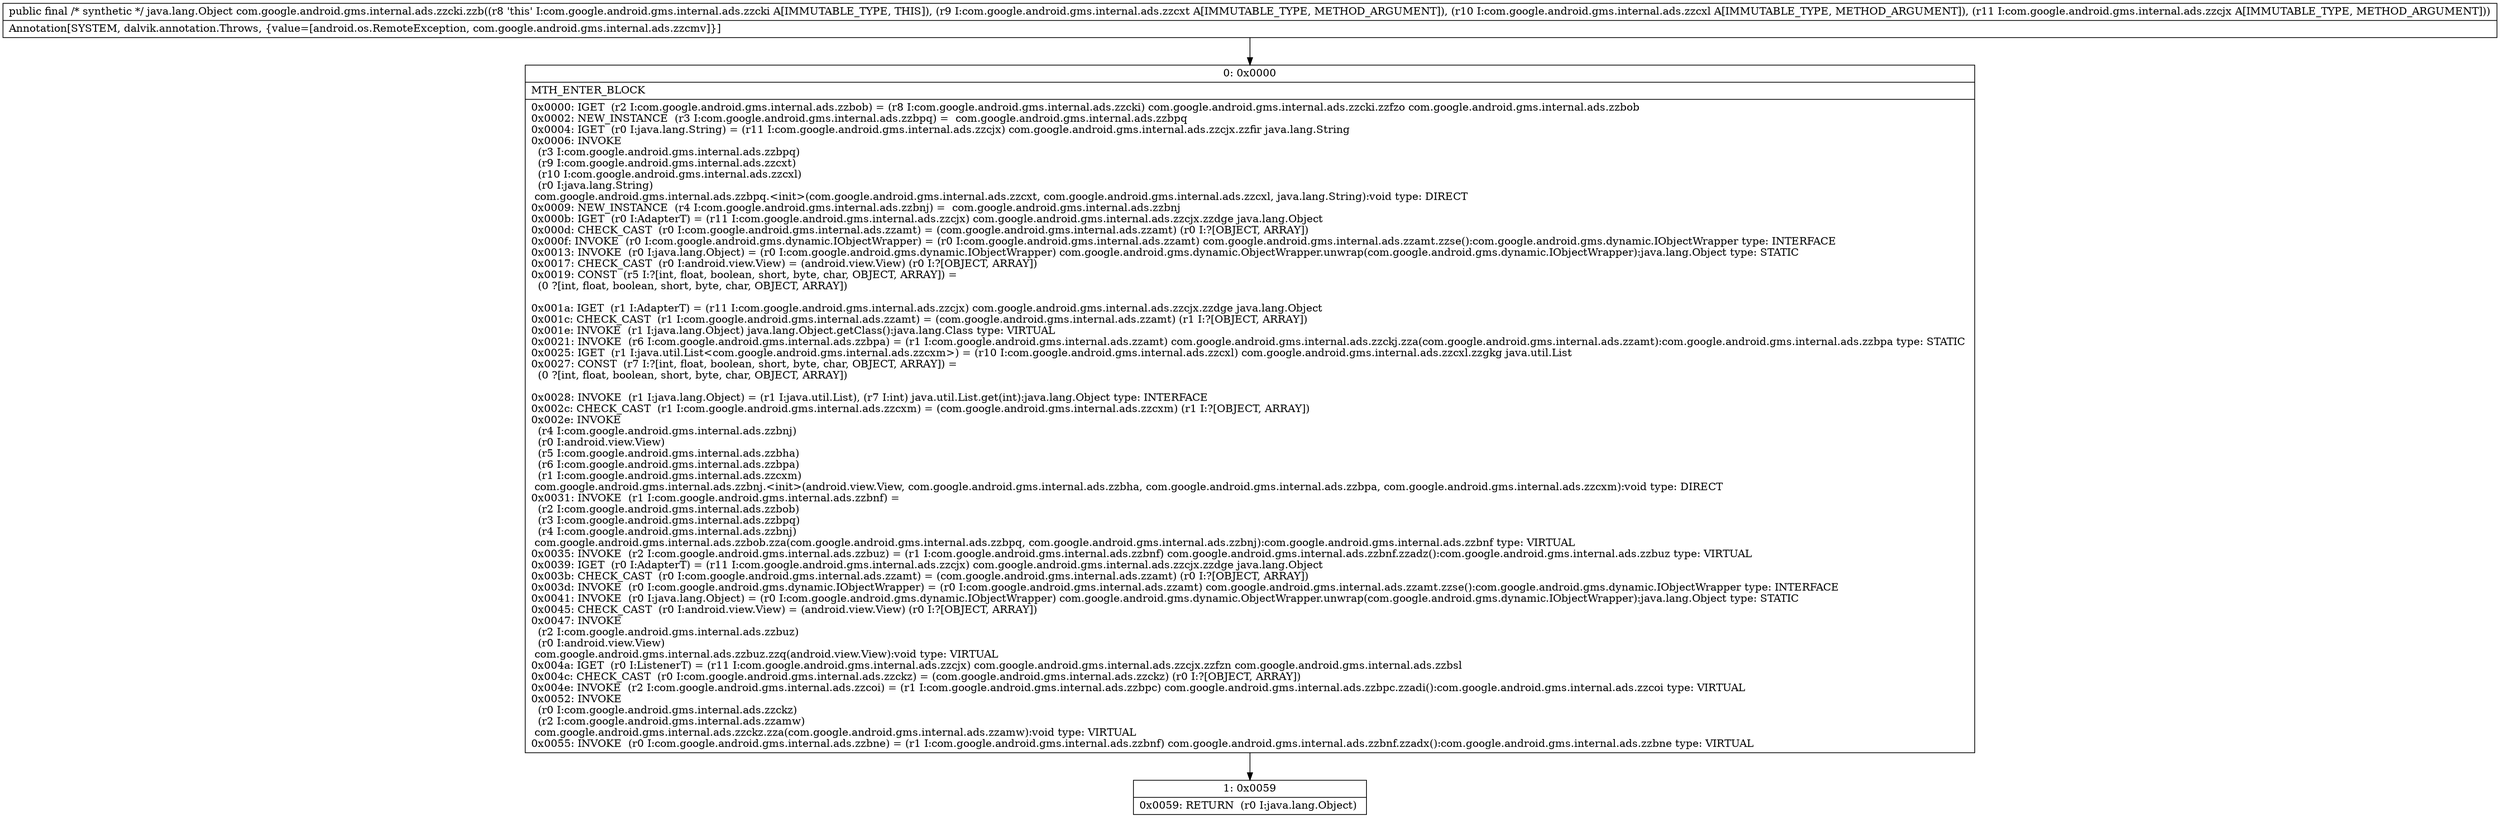 digraph "CFG forcom.google.android.gms.internal.ads.zzcki.zzb(Lcom\/google\/android\/gms\/internal\/ads\/zzcxt;Lcom\/google\/android\/gms\/internal\/ads\/zzcxl;Lcom\/google\/android\/gms\/internal\/ads\/zzcjx;)Ljava\/lang\/Object;" {
Node_0 [shape=record,label="{0\:\ 0x0000|MTH_ENTER_BLOCK\l|0x0000: IGET  (r2 I:com.google.android.gms.internal.ads.zzbob) = (r8 I:com.google.android.gms.internal.ads.zzcki) com.google.android.gms.internal.ads.zzcki.zzfzo com.google.android.gms.internal.ads.zzbob \l0x0002: NEW_INSTANCE  (r3 I:com.google.android.gms.internal.ads.zzbpq) =  com.google.android.gms.internal.ads.zzbpq \l0x0004: IGET  (r0 I:java.lang.String) = (r11 I:com.google.android.gms.internal.ads.zzcjx) com.google.android.gms.internal.ads.zzcjx.zzfir java.lang.String \l0x0006: INVOKE  \l  (r3 I:com.google.android.gms.internal.ads.zzbpq)\l  (r9 I:com.google.android.gms.internal.ads.zzcxt)\l  (r10 I:com.google.android.gms.internal.ads.zzcxl)\l  (r0 I:java.lang.String)\l com.google.android.gms.internal.ads.zzbpq.\<init\>(com.google.android.gms.internal.ads.zzcxt, com.google.android.gms.internal.ads.zzcxl, java.lang.String):void type: DIRECT \l0x0009: NEW_INSTANCE  (r4 I:com.google.android.gms.internal.ads.zzbnj) =  com.google.android.gms.internal.ads.zzbnj \l0x000b: IGET  (r0 I:AdapterT) = (r11 I:com.google.android.gms.internal.ads.zzcjx) com.google.android.gms.internal.ads.zzcjx.zzdge java.lang.Object \l0x000d: CHECK_CAST  (r0 I:com.google.android.gms.internal.ads.zzamt) = (com.google.android.gms.internal.ads.zzamt) (r0 I:?[OBJECT, ARRAY]) \l0x000f: INVOKE  (r0 I:com.google.android.gms.dynamic.IObjectWrapper) = (r0 I:com.google.android.gms.internal.ads.zzamt) com.google.android.gms.internal.ads.zzamt.zzse():com.google.android.gms.dynamic.IObjectWrapper type: INTERFACE \l0x0013: INVOKE  (r0 I:java.lang.Object) = (r0 I:com.google.android.gms.dynamic.IObjectWrapper) com.google.android.gms.dynamic.ObjectWrapper.unwrap(com.google.android.gms.dynamic.IObjectWrapper):java.lang.Object type: STATIC \l0x0017: CHECK_CAST  (r0 I:android.view.View) = (android.view.View) (r0 I:?[OBJECT, ARRAY]) \l0x0019: CONST  (r5 I:?[int, float, boolean, short, byte, char, OBJECT, ARRAY]) = \l  (0 ?[int, float, boolean, short, byte, char, OBJECT, ARRAY])\l \l0x001a: IGET  (r1 I:AdapterT) = (r11 I:com.google.android.gms.internal.ads.zzcjx) com.google.android.gms.internal.ads.zzcjx.zzdge java.lang.Object \l0x001c: CHECK_CAST  (r1 I:com.google.android.gms.internal.ads.zzamt) = (com.google.android.gms.internal.ads.zzamt) (r1 I:?[OBJECT, ARRAY]) \l0x001e: INVOKE  (r1 I:java.lang.Object) java.lang.Object.getClass():java.lang.Class type: VIRTUAL \l0x0021: INVOKE  (r6 I:com.google.android.gms.internal.ads.zzbpa) = (r1 I:com.google.android.gms.internal.ads.zzamt) com.google.android.gms.internal.ads.zzckj.zza(com.google.android.gms.internal.ads.zzamt):com.google.android.gms.internal.ads.zzbpa type: STATIC \l0x0025: IGET  (r1 I:java.util.List\<com.google.android.gms.internal.ads.zzcxm\>) = (r10 I:com.google.android.gms.internal.ads.zzcxl) com.google.android.gms.internal.ads.zzcxl.zzgkg java.util.List \l0x0027: CONST  (r7 I:?[int, float, boolean, short, byte, char, OBJECT, ARRAY]) = \l  (0 ?[int, float, boolean, short, byte, char, OBJECT, ARRAY])\l \l0x0028: INVOKE  (r1 I:java.lang.Object) = (r1 I:java.util.List), (r7 I:int) java.util.List.get(int):java.lang.Object type: INTERFACE \l0x002c: CHECK_CAST  (r1 I:com.google.android.gms.internal.ads.zzcxm) = (com.google.android.gms.internal.ads.zzcxm) (r1 I:?[OBJECT, ARRAY]) \l0x002e: INVOKE  \l  (r4 I:com.google.android.gms.internal.ads.zzbnj)\l  (r0 I:android.view.View)\l  (r5 I:com.google.android.gms.internal.ads.zzbha)\l  (r6 I:com.google.android.gms.internal.ads.zzbpa)\l  (r1 I:com.google.android.gms.internal.ads.zzcxm)\l com.google.android.gms.internal.ads.zzbnj.\<init\>(android.view.View, com.google.android.gms.internal.ads.zzbha, com.google.android.gms.internal.ads.zzbpa, com.google.android.gms.internal.ads.zzcxm):void type: DIRECT \l0x0031: INVOKE  (r1 I:com.google.android.gms.internal.ads.zzbnf) = \l  (r2 I:com.google.android.gms.internal.ads.zzbob)\l  (r3 I:com.google.android.gms.internal.ads.zzbpq)\l  (r4 I:com.google.android.gms.internal.ads.zzbnj)\l com.google.android.gms.internal.ads.zzbob.zza(com.google.android.gms.internal.ads.zzbpq, com.google.android.gms.internal.ads.zzbnj):com.google.android.gms.internal.ads.zzbnf type: VIRTUAL \l0x0035: INVOKE  (r2 I:com.google.android.gms.internal.ads.zzbuz) = (r1 I:com.google.android.gms.internal.ads.zzbnf) com.google.android.gms.internal.ads.zzbnf.zzadz():com.google.android.gms.internal.ads.zzbuz type: VIRTUAL \l0x0039: IGET  (r0 I:AdapterT) = (r11 I:com.google.android.gms.internal.ads.zzcjx) com.google.android.gms.internal.ads.zzcjx.zzdge java.lang.Object \l0x003b: CHECK_CAST  (r0 I:com.google.android.gms.internal.ads.zzamt) = (com.google.android.gms.internal.ads.zzamt) (r0 I:?[OBJECT, ARRAY]) \l0x003d: INVOKE  (r0 I:com.google.android.gms.dynamic.IObjectWrapper) = (r0 I:com.google.android.gms.internal.ads.zzamt) com.google.android.gms.internal.ads.zzamt.zzse():com.google.android.gms.dynamic.IObjectWrapper type: INTERFACE \l0x0041: INVOKE  (r0 I:java.lang.Object) = (r0 I:com.google.android.gms.dynamic.IObjectWrapper) com.google.android.gms.dynamic.ObjectWrapper.unwrap(com.google.android.gms.dynamic.IObjectWrapper):java.lang.Object type: STATIC \l0x0045: CHECK_CAST  (r0 I:android.view.View) = (android.view.View) (r0 I:?[OBJECT, ARRAY]) \l0x0047: INVOKE  \l  (r2 I:com.google.android.gms.internal.ads.zzbuz)\l  (r0 I:android.view.View)\l com.google.android.gms.internal.ads.zzbuz.zzq(android.view.View):void type: VIRTUAL \l0x004a: IGET  (r0 I:ListenerT) = (r11 I:com.google.android.gms.internal.ads.zzcjx) com.google.android.gms.internal.ads.zzcjx.zzfzn com.google.android.gms.internal.ads.zzbsl \l0x004c: CHECK_CAST  (r0 I:com.google.android.gms.internal.ads.zzckz) = (com.google.android.gms.internal.ads.zzckz) (r0 I:?[OBJECT, ARRAY]) \l0x004e: INVOKE  (r2 I:com.google.android.gms.internal.ads.zzcoi) = (r1 I:com.google.android.gms.internal.ads.zzbpc) com.google.android.gms.internal.ads.zzbpc.zzadi():com.google.android.gms.internal.ads.zzcoi type: VIRTUAL \l0x0052: INVOKE  \l  (r0 I:com.google.android.gms.internal.ads.zzckz)\l  (r2 I:com.google.android.gms.internal.ads.zzamw)\l com.google.android.gms.internal.ads.zzckz.zza(com.google.android.gms.internal.ads.zzamw):void type: VIRTUAL \l0x0055: INVOKE  (r0 I:com.google.android.gms.internal.ads.zzbne) = (r1 I:com.google.android.gms.internal.ads.zzbnf) com.google.android.gms.internal.ads.zzbnf.zzadx():com.google.android.gms.internal.ads.zzbne type: VIRTUAL \l}"];
Node_1 [shape=record,label="{1\:\ 0x0059|0x0059: RETURN  (r0 I:java.lang.Object) \l}"];
MethodNode[shape=record,label="{public final \/* synthetic *\/ java.lang.Object com.google.android.gms.internal.ads.zzcki.zzb((r8 'this' I:com.google.android.gms.internal.ads.zzcki A[IMMUTABLE_TYPE, THIS]), (r9 I:com.google.android.gms.internal.ads.zzcxt A[IMMUTABLE_TYPE, METHOD_ARGUMENT]), (r10 I:com.google.android.gms.internal.ads.zzcxl A[IMMUTABLE_TYPE, METHOD_ARGUMENT]), (r11 I:com.google.android.gms.internal.ads.zzcjx A[IMMUTABLE_TYPE, METHOD_ARGUMENT]))  | Annotation[SYSTEM, dalvik.annotation.Throws, \{value=[android.os.RemoteException, com.google.android.gms.internal.ads.zzcmv]\}]\l}"];
MethodNode -> Node_0;
Node_0 -> Node_1;
}

